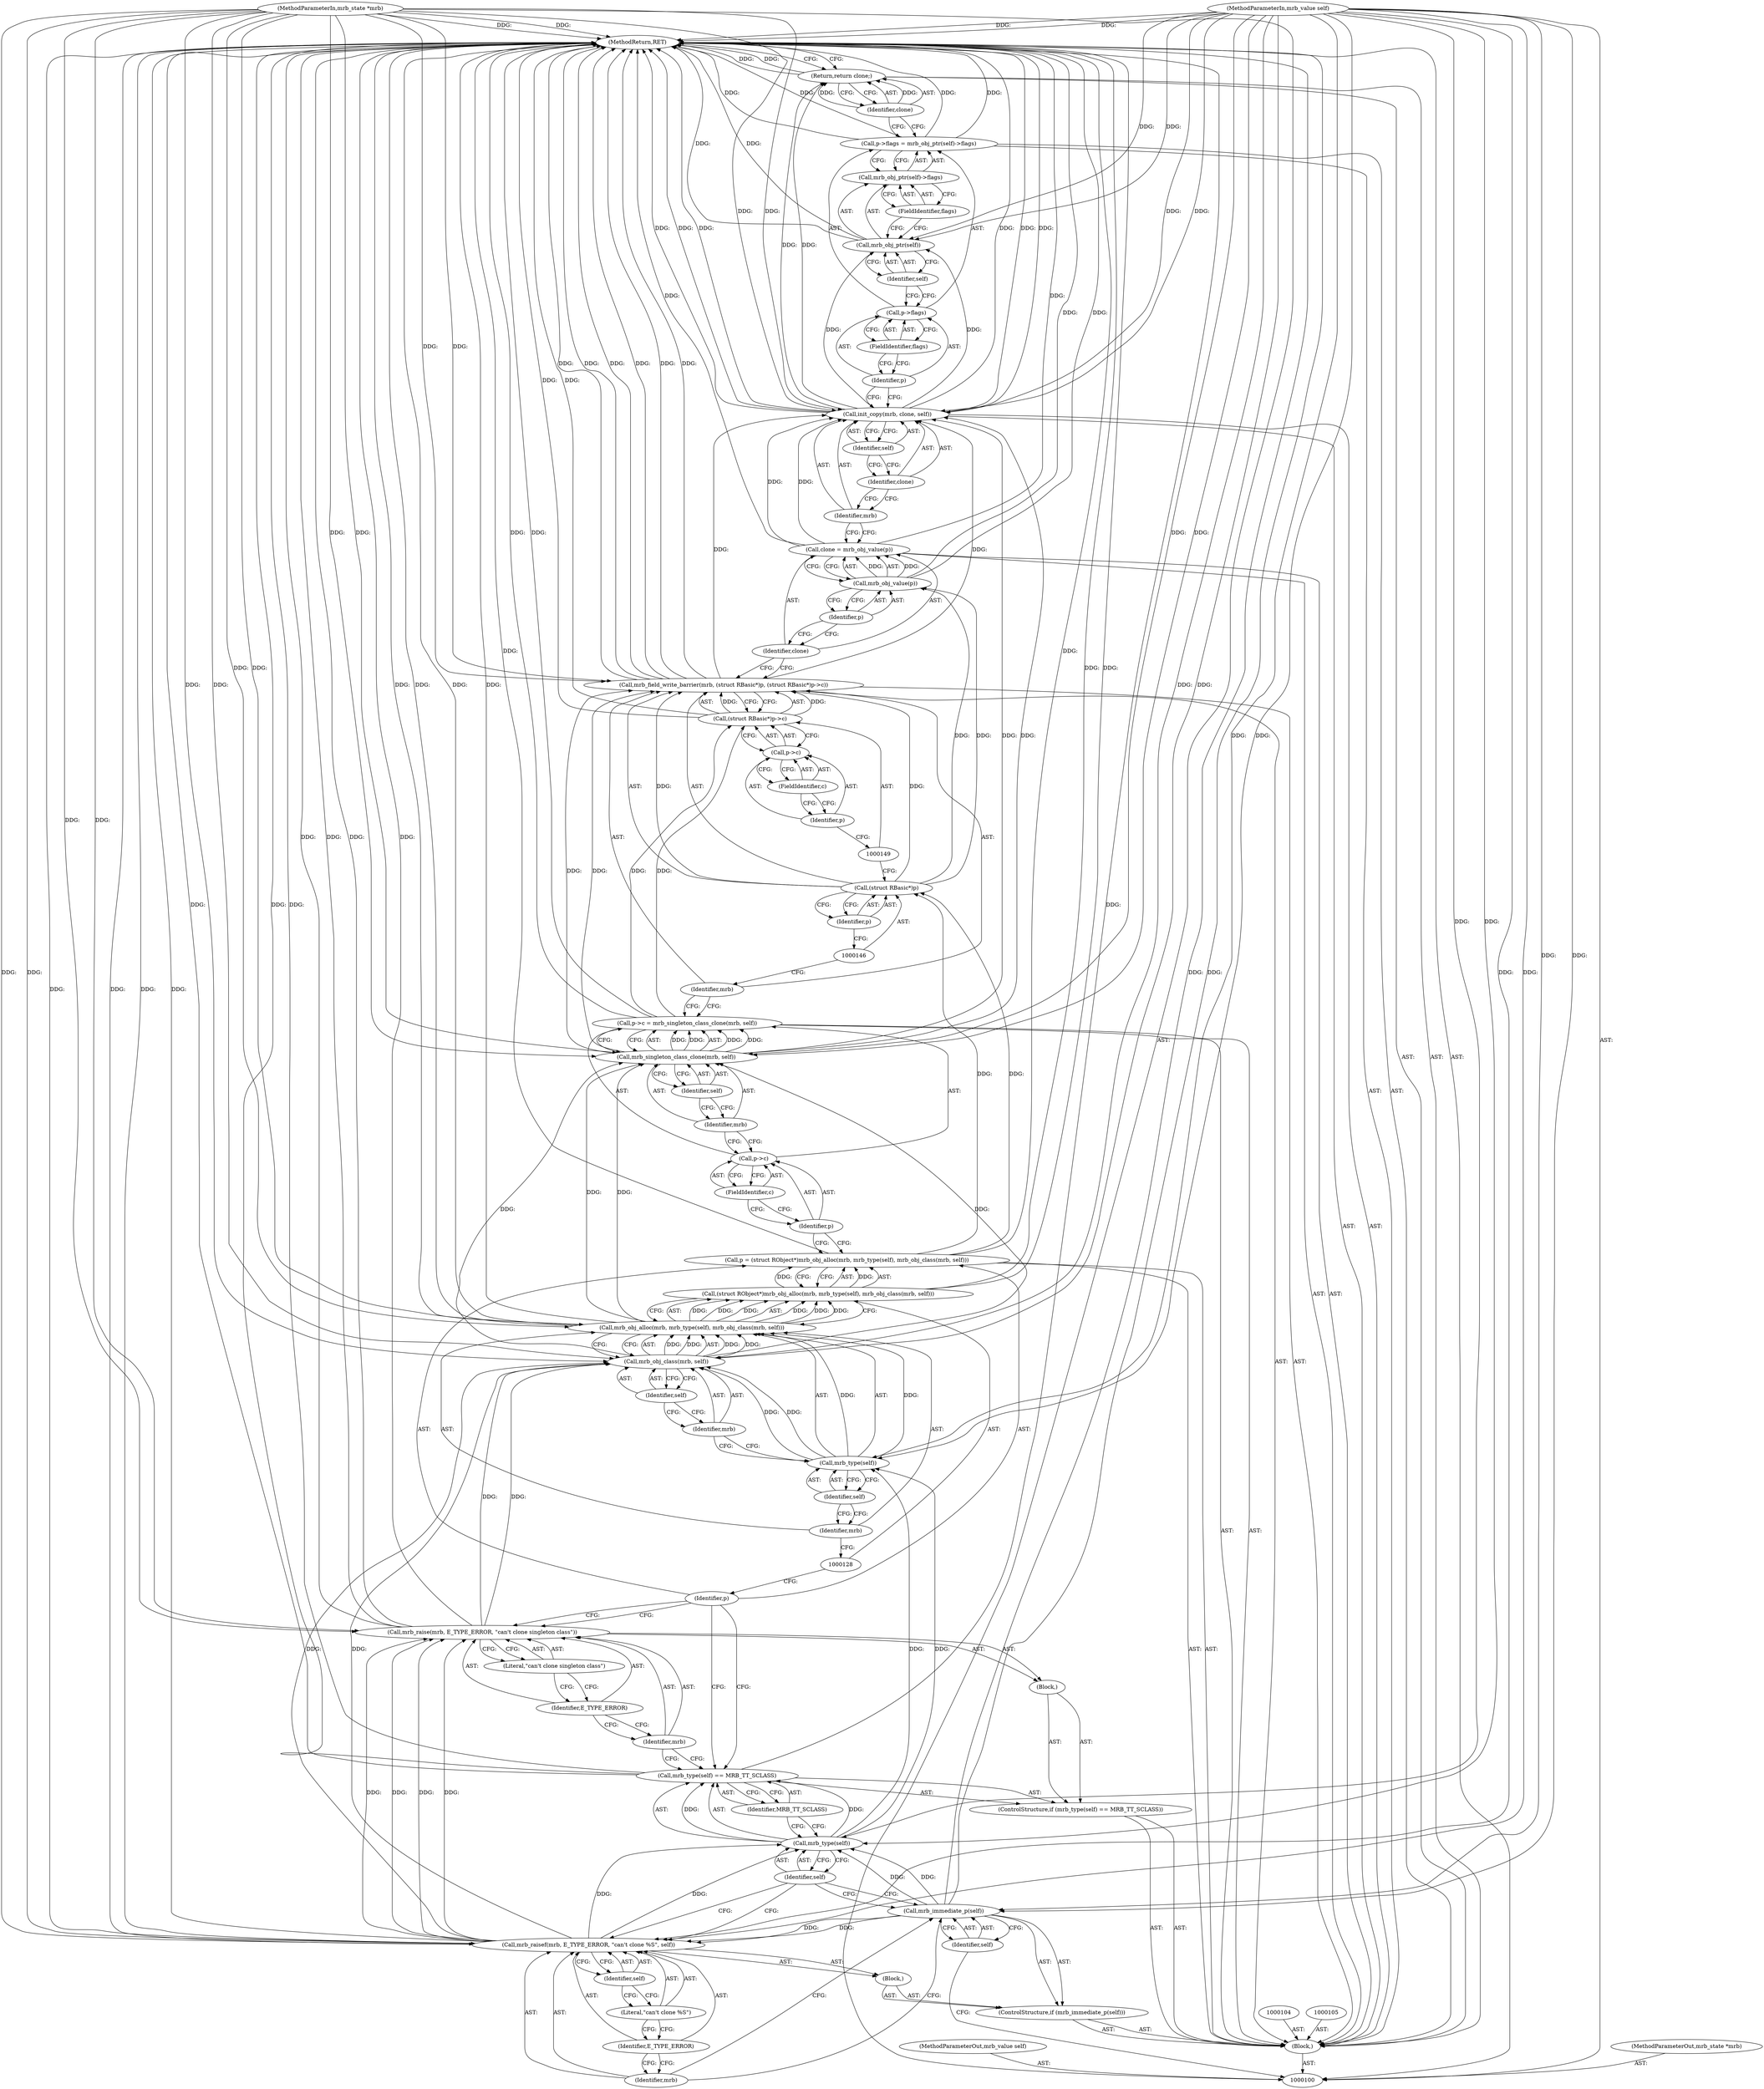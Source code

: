 digraph "1_mruby_55edae0226409de25e59922807cb09acb45731a2" {
"1000171" [label="(MethodReturn,RET)"];
"1000101" [label="(MethodParameterIn,mrb_state *mrb)"];
"1000257" [label="(MethodParameterOut,mrb_state *mrb)"];
"1000102" [label="(MethodParameterIn,mrb_value self)"];
"1000258" [label="(MethodParameterOut,mrb_value self)"];
"1000122" [label="(Identifier,mrb)"];
"1000123" [label="(Identifier,E_TYPE_ERROR)"];
"1000124" [label="(Literal,\"can't clone singleton class\")"];
"1000121" [label="(Call,mrb_raise(mrb, E_TYPE_ERROR, \"can't clone singleton class\"))"];
"1000125" [label="(Call,p = (struct RObject*)mrb_obj_alloc(mrb, mrb_type(self), mrb_obj_class(mrb, self)))"];
"1000126" [label="(Identifier,p)"];
"1000129" [label="(Call,mrb_obj_alloc(mrb, mrb_type(self), mrb_obj_class(mrb, self)))"];
"1000130" [label="(Identifier,mrb)"];
"1000131" [label="(Call,mrb_type(self))"];
"1000132" [label="(Identifier,self)"];
"1000133" [label="(Call,mrb_obj_class(mrb, self))"];
"1000127" [label="(Call,(struct RObject*)mrb_obj_alloc(mrb, mrb_type(self), mrb_obj_class(mrb, self)))"];
"1000134" [label="(Identifier,mrb)"];
"1000135" [label="(Identifier,self)"];
"1000136" [label="(Call,p->c = mrb_singleton_class_clone(mrb, self))"];
"1000137" [label="(Call,p->c)"];
"1000138" [label="(Identifier,p)"];
"1000141" [label="(Identifier,mrb)"];
"1000142" [label="(Identifier,self)"];
"1000139" [label="(FieldIdentifier,c)"];
"1000140" [label="(Call,mrb_singleton_class_clone(mrb, self))"];
"1000144" [label="(Identifier,mrb)"];
"1000143" [label="(Call,mrb_field_write_barrier(mrb, (struct RBasic*)p, (struct RBasic*)p->c))"];
"1000145" [label="(Call,(struct RBasic*)p)"];
"1000147" [label="(Identifier,p)"];
"1000148" [label="(Call,(struct RBasic*)p->c)"];
"1000150" [label="(Call,p->c)"];
"1000151" [label="(Identifier,p)"];
"1000152" [label="(FieldIdentifier,c)"];
"1000155" [label="(Call,mrb_obj_value(p))"];
"1000156" [label="(Identifier,p)"];
"1000153" [label="(Call,clone = mrb_obj_value(p))"];
"1000154" [label="(Identifier,clone)"];
"1000158" [label="(Identifier,mrb)"];
"1000159" [label="(Identifier,clone)"];
"1000160" [label="(Identifier,self)"];
"1000157" [label="(Call,init_copy(mrb, clone, self))"];
"1000165" [label="(Call,mrb_obj_ptr(self)->flags)"];
"1000166" [label="(Call,mrb_obj_ptr(self))"];
"1000161" [label="(Call,p->flags = mrb_obj_ptr(self)->flags)"];
"1000162" [label="(Call,p->flags)"];
"1000163" [label="(Identifier,p)"];
"1000167" [label="(Identifier,self)"];
"1000168" [label="(FieldIdentifier,flags)"];
"1000164" [label="(FieldIdentifier,flags)"];
"1000170" [label="(Identifier,clone)"];
"1000169" [label="(Return,return clone;)"];
"1000103" [label="(Block,)"];
"1000106" [label="(ControlStructure,if (mrb_immediate_p(self)))"];
"1000108" [label="(Identifier,self)"];
"1000109" [label="(Block,)"];
"1000107" [label="(Call,mrb_immediate_p(self))"];
"1000111" [label="(Identifier,mrb)"];
"1000112" [label="(Identifier,E_TYPE_ERROR)"];
"1000113" [label="(Literal,\"can't clone %S\")"];
"1000110" [label="(Call,mrb_raisef(mrb, E_TYPE_ERROR, \"can't clone %S\", self))"];
"1000114" [label="(Identifier,self)"];
"1000118" [label="(Identifier,self)"];
"1000115" [label="(ControlStructure,if (mrb_type(self) == MRB_TT_SCLASS))"];
"1000119" [label="(Identifier,MRB_TT_SCLASS)"];
"1000120" [label="(Block,)"];
"1000116" [label="(Call,mrb_type(self) == MRB_TT_SCLASS)"];
"1000117" [label="(Call,mrb_type(self))"];
"1000171" -> "1000100"  [label="AST: "];
"1000171" -> "1000169"  [label="CFG: "];
"1000169" -> "1000171"  [label="DDG: "];
"1000157" -> "1000171"  [label="DDG: "];
"1000157" -> "1000171"  [label="DDG: "];
"1000157" -> "1000171"  [label="DDG: "];
"1000107" -> "1000171"  [label="DDG: "];
"1000121" -> "1000171"  [label="DDG: "];
"1000121" -> "1000171"  [label="DDG: "];
"1000143" -> "1000171"  [label="DDG: "];
"1000143" -> "1000171"  [label="DDG: "];
"1000143" -> "1000171"  [label="DDG: "];
"1000148" -> "1000171"  [label="DDG: "];
"1000155" -> "1000171"  [label="DDG: "];
"1000116" -> "1000171"  [label="DDG: "];
"1000116" -> "1000171"  [label="DDG: "];
"1000161" -> "1000171"  [label="DDG: "];
"1000161" -> "1000171"  [label="DDG: "];
"1000136" -> "1000171"  [label="DDG: "];
"1000127" -> "1000171"  [label="DDG: "];
"1000153" -> "1000171"  [label="DDG: "];
"1000166" -> "1000171"  [label="DDG: "];
"1000125" -> "1000171"  [label="DDG: "];
"1000129" -> "1000171"  [label="DDG: "];
"1000129" -> "1000171"  [label="DDG: "];
"1000102" -> "1000171"  [label="DDG: "];
"1000110" -> "1000171"  [label="DDG: "];
"1000110" -> "1000171"  [label="DDG: "];
"1000101" -> "1000171"  [label="DDG: "];
"1000101" -> "1000100"  [label="AST: "];
"1000101" -> "1000171"  [label="DDG: "];
"1000101" -> "1000110"  [label="DDG: "];
"1000101" -> "1000121"  [label="DDG: "];
"1000101" -> "1000129"  [label="DDG: "];
"1000101" -> "1000133"  [label="DDG: "];
"1000101" -> "1000140"  [label="DDG: "];
"1000101" -> "1000143"  [label="DDG: "];
"1000101" -> "1000157"  [label="DDG: "];
"1000257" -> "1000100"  [label="AST: "];
"1000102" -> "1000100"  [label="AST: "];
"1000102" -> "1000171"  [label="DDG: "];
"1000102" -> "1000107"  [label="DDG: "];
"1000102" -> "1000110"  [label="DDG: "];
"1000102" -> "1000117"  [label="DDG: "];
"1000102" -> "1000131"  [label="DDG: "];
"1000102" -> "1000133"  [label="DDG: "];
"1000102" -> "1000140"  [label="DDG: "];
"1000102" -> "1000157"  [label="DDG: "];
"1000102" -> "1000166"  [label="DDG: "];
"1000258" -> "1000100"  [label="AST: "];
"1000122" -> "1000121"  [label="AST: "];
"1000122" -> "1000116"  [label="CFG: "];
"1000123" -> "1000122"  [label="CFG: "];
"1000123" -> "1000121"  [label="AST: "];
"1000123" -> "1000122"  [label="CFG: "];
"1000124" -> "1000123"  [label="CFG: "];
"1000124" -> "1000121"  [label="AST: "];
"1000124" -> "1000123"  [label="CFG: "];
"1000121" -> "1000124"  [label="CFG: "];
"1000121" -> "1000120"  [label="AST: "];
"1000121" -> "1000124"  [label="CFG: "];
"1000122" -> "1000121"  [label="AST: "];
"1000123" -> "1000121"  [label="AST: "];
"1000124" -> "1000121"  [label="AST: "];
"1000126" -> "1000121"  [label="CFG: "];
"1000121" -> "1000171"  [label="DDG: "];
"1000121" -> "1000171"  [label="DDG: "];
"1000110" -> "1000121"  [label="DDG: "];
"1000110" -> "1000121"  [label="DDG: "];
"1000101" -> "1000121"  [label="DDG: "];
"1000121" -> "1000133"  [label="DDG: "];
"1000125" -> "1000103"  [label="AST: "];
"1000125" -> "1000127"  [label="CFG: "];
"1000126" -> "1000125"  [label="AST: "];
"1000127" -> "1000125"  [label="AST: "];
"1000138" -> "1000125"  [label="CFG: "];
"1000125" -> "1000171"  [label="DDG: "];
"1000127" -> "1000125"  [label="DDG: "];
"1000125" -> "1000145"  [label="DDG: "];
"1000126" -> "1000125"  [label="AST: "];
"1000126" -> "1000121"  [label="CFG: "];
"1000126" -> "1000116"  [label="CFG: "];
"1000128" -> "1000126"  [label="CFG: "];
"1000129" -> "1000127"  [label="AST: "];
"1000129" -> "1000133"  [label="CFG: "];
"1000130" -> "1000129"  [label="AST: "];
"1000131" -> "1000129"  [label="AST: "];
"1000133" -> "1000129"  [label="AST: "];
"1000127" -> "1000129"  [label="CFG: "];
"1000129" -> "1000171"  [label="DDG: "];
"1000129" -> "1000171"  [label="DDG: "];
"1000129" -> "1000127"  [label="DDG: "];
"1000129" -> "1000127"  [label="DDG: "];
"1000129" -> "1000127"  [label="DDG: "];
"1000133" -> "1000129"  [label="DDG: "];
"1000133" -> "1000129"  [label="DDG: "];
"1000101" -> "1000129"  [label="DDG: "];
"1000131" -> "1000129"  [label="DDG: "];
"1000129" -> "1000140"  [label="DDG: "];
"1000130" -> "1000129"  [label="AST: "];
"1000130" -> "1000128"  [label="CFG: "];
"1000132" -> "1000130"  [label="CFG: "];
"1000131" -> "1000129"  [label="AST: "];
"1000131" -> "1000132"  [label="CFG: "];
"1000132" -> "1000131"  [label="AST: "];
"1000134" -> "1000131"  [label="CFG: "];
"1000131" -> "1000129"  [label="DDG: "];
"1000117" -> "1000131"  [label="DDG: "];
"1000102" -> "1000131"  [label="DDG: "];
"1000131" -> "1000133"  [label="DDG: "];
"1000132" -> "1000131"  [label="AST: "];
"1000132" -> "1000130"  [label="CFG: "];
"1000131" -> "1000132"  [label="CFG: "];
"1000133" -> "1000129"  [label="AST: "];
"1000133" -> "1000135"  [label="CFG: "];
"1000134" -> "1000133"  [label="AST: "];
"1000135" -> "1000133"  [label="AST: "];
"1000129" -> "1000133"  [label="CFG: "];
"1000133" -> "1000129"  [label="DDG: "];
"1000133" -> "1000129"  [label="DDG: "];
"1000121" -> "1000133"  [label="DDG: "];
"1000110" -> "1000133"  [label="DDG: "];
"1000101" -> "1000133"  [label="DDG: "];
"1000131" -> "1000133"  [label="DDG: "];
"1000102" -> "1000133"  [label="DDG: "];
"1000133" -> "1000140"  [label="DDG: "];
"1000127" -> "1000125"  [label="AST: "];
"1000127" -> "1000129"  [label="CFG: "];
"1000128" -> "1000127"  [label="AST: "];
"1000129" -> "1000127"  [label="AST: "];
"1000125" -> "1000127"  [label="CFG: "];
"1000127" -> "1000171"  [label="DDG: "];
"1000127" -> "1000125"  [label="DDG: "];
"1000129" -> "1000127"  [label="DDG: "];
"1000129" -> "1000127"  [label="DDG: "];
"1000129" -> "1000127"  [label="DDG: "];
"1000134" -> "1000133"  [label="AST: "];
"1000134" -> "1000131"  [label="CFG: "];
"1000135" -> "1000134"  [label="CFG: "];
"1000135" -> "1000133"  [label="AST: "];
"1000135" -> "1000134"  [label="CFG: "];
"1000133" -> "1000135"  [label="CFG: "];
"1000136" -> "1000103"  [label="AST: "];
"1000136" -> "1000140"  [label="CFG: "];
"1000137" -> "1000136"  [label="AST: "];
"1000140" -> "1000136"  [label="AST: "];
"1000144" -> "1000136"  [label="CFG: "];
"1000136" -> "1000171"  [label="DDG: "];
"1000140" -> "1000136"  [label="DDG: "];
"1000140" -> "1000136"  [label="DDG: "];
"1000136" -> "1000148"  [label="DDG: "];
"1000137" -> "1000136"  [label="AST: "];
"1000137" -> "1000139"  [label="CFG: "];
"1000138" -> "1000137"  [label="AST: "];
"1000139" -> "1000137"  [label="AST: "];
"1000141" -> "1000137"  [label="CFG: "];
"1000138" -> "1000137"  [label="AST: "];
"1000138" -> "1000125"  [label="CFG: "];
"1000139" -> "1000138"  [label="CFG: "];
"1000141" -> "1000140"  [label="AST: "];
"1000141" -> "1000137"  [label="CFG: "];
"1000142" -> "1000141"  [label="CFG: "];
"1000142" -> "1000140"  [label="AST: "];
"1000142" -> "1000141"  [label="CFG: "];
"1000140" -> "1000142"  [label="CFG: "];
"1000139" -> "1000137"  [label="AST: "];
"1000139" -> "1000138"  [label="CFG: "];
"1000137" -> "1000139"  [label="CFG: "];
"1000140" -> "1000136"  [label="AST: "];
"1000140" -> "1000142"  [label="CFG: "];
"1000141" -> "1000140"  [label="AST: "];
"1000142" -> "1000140"  [label="AST: "];
"1000136" -> "1000140"  [label="CFG: "];
"1000140" -> "1000136"  [label="DDG: "];
"1000140" -> "1000136"  [label="DDG: "];
"1000129" -> "1000140"  [label="DDG: "];
"1000101" -> "1000140"  [label="DDG: "];
"1000133" -> "1000140"  [label="DDG: "];
"1000102" -> "1000140"  [label="DDG: "];
"1000140" -> "1000143"  [label="DDG: "];
"1000140" -> "1000157"  [label="DDG: "];
"1000144" -> "1000143"  [label="AST: "];
"1000144" -> "1000136"  [label="CFG: "];
"1000146" -> "1000144"  [label="CFG: "];
"1000143" -> "1000103"  [label="AST: "];
"1000143" -> "1000148"  [label="CFG: "];
"1000144" -> "1000143"  [label="AST: "];
"1000145" -> "1000143"  [label="AST: "];
"1000148" -> "1000143"  [label="AST: "];
"1000154" -> "1000143"  [label="CFG: "];
"1000143" -> "1000171"  [label="DDG: "];
"1000143" -> "1000171"  [label="DDG: "];
"1000143" -> "1000171"  [label="DDG: "];
"1000140" -> "1000143"  [label="DDG: "];
"1000101" -> "1000143"  [label="DDG: "];
"1000145" -> "1000143"  [label="DDG: "];
"1000148" -> "1000143"  [label="DDG: "];
"1000143" -> "1000157"  [label="DDG: "];
"1000145" -> "1000143"  [label="AST: "];
"1000145" -> "1000147"  [label="CFG: "];
"1000146" -> "1000145"  [label="AST: "];
"1000147" -> "1000145"  [label="AST: "];
"1000149" -> "1000145"  [label="CFG: "];
"1000145" -> "1000143"  [label="DDG: "];
"1000125" -> "1000145"  [label="DDG: "];
"1000145" -> "1000155"  [label="DDG: "];
"1000147" -> "1000145"  [label="AST: "];
"1000147" -> "1000146"  [label="CFG: "];
"1000145" -> "1000147"  [label="CFG: "];
"1000148" -> "1000143"  [label="AST: "];
"1000148" -> "1000150"  [label="CFG: "];
"1000149" -> "1000148"  [label="AST: "];
"1000150" -> "1000148"  [label="AST: "];
"1000143" -> "1000148"  [label="CFG: "];
"1000148" -> "1000171"  [label="DDG: "];
"1000148" -> "1000143"  [label="DDG: "];
"1000136" -> "1000148"  [label="DDG: "];
"1000150" -> "1000148"  [label="AST: "];
"1000150" -> "1000152"  [label="CFG: "];
"1000151" -> "1000150"  [label="AST: "];
"1000152" -> "1000150"  [label="AST: "];
"1000148" -> "1000150"  [label="CFG: "];
"1000151" -> "1000150"  [label="AST: "];
"1000151" -> "1000149"  [label="CFG: "];
"1000152" -> "1000151"  [label="CFG: "];
"1000152" -> "1000150"  [label="AST: "];
"1000152" -> "1000151"  [label="CFG: "];
"1000150" -> "1000152"  [label="CFG: "];
"1000155" -> "1000153"  [label="AST: "];
"1000155" -> "1000156"  [label="CFG: "];
"1000156" -> "1000155"  [label="AST: "];
"1000153" -> "1000155"  [label="CFG: "];
"1000155" -> "1000171"  [label="DDG: "];
"1000155" -> "1000153"  [label="DDG: "];
"1000145" -> "1000155"  [label="DDG: "];
"1000156" -> "1000155"  [label="AST: "];
"1000156" -> "1000154"  [label="CFG: "];
"1000155" -> "1000156"  [label="CFG: "];
"1000153" -> "1000103"  [label="AST: "];
"1000153" -> "1000155"  [label="CFG: "];
"1000154" -> "1000153"  [label="AST: "];
"1000155" -> "1000153"  [label="AST: "];
"1000158" -> "1000153"  [label="CFG: "];
"1000153" -> "1000171"  [label="DDG: "];
"1000155" -> "1000153"  [label="DDG: "];
"1000153" -> "1000157"  [label="DDG: "];
"1000154" -> "1000153"  [label="AST: "];
"1000154" -> "1000143"  [label="CFG: "];
"1000156" -> "1000154"  [label="CFG: "];
"1000158" -> "1000157"  [label="AST: "];
"1000158" -> "1000153"  [label="CFG: "];
"1000159" -> "1000158"  [label="CFG: "];
"1000159" -> "1000157"  [label="AST: "];
"1000159" -> "1000158"  [label="CFG: "];
"1000160" -> "1000159"  [label="CFG: "];
"1000160" -> "1000157"  [label="AST: "];
"1000160" -> "1000159"  [label="CFG: "];
"1000157" -> "1000160"  [label="CFG: "];
"1000157" -> "1000103"  [label="AST: "];
"1000157" -> "1000160"  [label="CFG: "];
"1000158" -> "1000157"  [label="AST: "];
"1000159" -> "1000157"  [label="AST: "];
"1000160" -> "1000157"  [label="AST: "];
"1000163" -> "1000157"  [label="CFG: "];
"1000157" -> "1000171"  [label="DDG: "];
"1000157" -> "1000171"  [label="DDG: "];
"1000157" -> "1000171"  [label="DDG: "];
"1000143" -> "1000157"  [label="DDG: "];
"1000101" -> "1000157"  [label="DDG: "];
"1000153" -> "1000157"  [label="DDG: "];
"1000140" -> "1000157"  [label="DDG: "];
"1000102" -> "1000157"  [label="DDG: "];
"1000157" -> "1000166"  [label="DDG: "];
"1000157" -> "1000169"  [label="DDG: "];
"1000165" -> "1000161"  [label="AST: "];
"1000165" -> "1000168"  [label="CFG: "];
"1000166" -> "1000165"  [label="AST: "];
"1000168" -> "1000165"  [label="AST: "];
"1000161" -> "1000165"  [label="CFG: "];
"1000166" -> "1000165"  [label="AST: "];
"1000166" -> "1000167"  [label="CFG: "];
"1000167" -> "1000166"  [label="AST: "];
"1000168" -> "1000166"  [label="CFG: "];
"1000166" -> "1000171"  [label="DDG: "];
"1000157" -> "1000166"  [label="DDG: "];
"1000102" -> "1000166"  [label="DDG: "];
"1000161" -> "1000103"  [label="AST: "];
"1000161" -> "1000165"  [label="CFG: "];
"1000162" -> "1000161"  [label="AST: "];
"1000165" -> "1000161"  [label="AST: "];
"1000170" -> "1000161"  [label="CFG: "];
"1000161" -> "1000171"  [label="DDG: "];
"1000161" -> "1000171"  [label="DDG: "];
"1000162" -> "1000161"  [label="AST: "];
"1000162" -> "1000164"  [label="CFG: "];
"1000163" -> "1000162"  [label="AST: "];
"1000164" -> "1000162"  [label="AST: "];
"1000167" -> "1000162"  [label="CFG: "];
"1000163" -> "1000162"  [label="AST: "];
"1000163" -> "1000157"  [label="CFG: "];
"1000164" -> "1000163"  [label="CFG: "];
"1000167" -> "1000166"  [label="AST: "];
"1000167" -> "1000162"  [label="CFG: "];
"1000166" -> "1000167"  [label="CFG: "];
"1000168" -> "1000165"  [label="AST: "];
"1000168" -> "1000166"  [label="CFG: "];
"1000165" -> "1000168"  [label="CFG: "];
"1000164" -> "1000162"  [label="AST: "];
"1000164" -> "1000163"  [label="CFG: "];
"1000162" -> "1000164"  [label="CFG: "];
"1000170" -> "1000169"  [label="AST: "];
"1000170" -> "1000161"  [label="CFG: "];
"1000169" -> "1000170"  [label="CFG: "];
"1000170" -> "1000169"  [label="DDG: "];
"1000169" -> "1000103"  [label="AST: "];
"1000169" -> "1000170"  [label="CFG: "];
"1000170" -> "1000169"  [label="AST: "];
"1000171" -> "1000169"  [label="CFG: "];
"1000169" -> "1000171"  [label="DDG: "];
"1000170" -> "1000169"  [label="DDG: "];
"1000157" -> "1000169"  [label="DDG: "];
"1000103" -> "1000100"  [label="AST: "];
"1000104" -> "1000103"  [label="AST: "];
"1000105" -> "1000103"  [label="AST: "];
"1000106" -> "1000103"  [label="AST: "];
"1000115" -> "1000103"  [label="AST: "];
"1000125" -> "1000103"  [label="AST: "];
"1000136" -> "1000103"  [label="AST: "];
"1000143" -> "1000103"  [label="AST: "];
"1000153" -> "1000103"  [label="AST: "];
"1000157" -> "1000103"  [label="AST: "];
"1000161" -> "1000103"  [label="AST: "];
"1000169" -> "1000103"  [label="AST: "];
"1000106" -> "1000103"  [label="AST: "];
"1000107" -> "1000106"  [label="AST: "];
"1000109" -> "1000106"  [label="AST: "];
"1000108" -> "1000107"  [label="AST: "];
"1000108" -> "1000100"  [label="CFG: "];
"1000107" -> "1000108"  [label="CFG: "];
"1000109" -> "1000106"  [label="AST: "];
"1000110" -> "1000109"  [label="AST: "];
"1000107" -> "1000106"  [label="AST: "];
"1000107" -> "1000108"  [label="CFG: "];
"1000108" -> "1000107"  [label="AST: "];
"1000111" -> "1000107"  [label="CFG: "];
"1000118" -> "1000107"  [label="CFG: "];
"1000107" -> "1000171"  [label="DDG: "];
"1000102" -> "1000107"  [label="DDG: "];
"1000107" -> "1000110"  [label="DDG: "];
"1000107" -> "1000117"  [label="DDG: "];
"1000111" -> "1000110"  [label="AST: "];
"1000111" -> "1000107"  [label="CFG: "];
"1000112" -> "1000111"  [label="CFG: "];
"1000112" -> "1000110"  [label="AST: "];
"1000112" -> "1000111"  [label="CFG: "];
"1000113" -> "1000112"  [label="CFG: "];
"1000113" -> "1000110"  [label="AST: "];
"1000113" -> "1000112"  [label="CFG: "];
"1000114" -> "1000113"  [label="CFG: "];
"1000110" -> "1000109"  [label="AST: "];
"1000110" -> "1000114"  [label="CFG: "];
"1000111" -> "1000110"  [label="AST: "];
"1000112" -> "1000110"  [label="AST: "];
"1000113" -> "1000110"  [label="AST: "];
"1000114" -> "1000110"  [label="AST: "];
"1000118" -> "1000110"  [label="CFG: "];
"1000110" -> "1000171"  [label="DDG: "];
"1000110" -> "1000171"  [label="DDG: "];
"1000101" -> "1000110"  [label="DDG: "];
"1000107" -> "1000110"  [label="DDG: "];
"1000102" -> "1000110"  [label="DDG: "];
"1000110" -> "1000117"  [label="DDG: "];
"1000110" -> "1000121"  [label="DDG: "];
"1000110" -> "1000121"  [label="DDG: "];
"1000110" -> "1000133"  [label="DDG: "];
"1000114" -> "1000110"  [label="AST: "];
"1000114" -> "1000113"  [label="CFG: "];
"1000110" -> "1000114"  [label="CFG: "];
"1000118" -> "1000117"  [label="AST: "];
"1000118" -> "1000110"  [label="CFG: "];
"1000118" -> "1000107"  [label="CFG: "];
"1000117" -> "1000118"  [label="CFG: "];
"1000115" -> "1000103"  [label="AST: "];
"1000116" -> "1000115"  [label="AST: "];
"1000120" -> "1000115"  [label="AST: "];
"1000119" -> "1000116"  [label="AST: "];
"1000119" -> "1000117"  [label="CFG: "];
"1000116" -> "1000119"  [label="CFG: "];
"1000120" -> "1000115"  [label="AST: "];
"1000121" -> "1000120"  [label="AST: "];
"1000116" -> "1000115"  [label="AST: "];
"1000116" -> "1000119"  [label="CFG: "];
"1000117" -> "1000116"  [label="AST: "];
"1000119" -> "1000116"  [label="AST: "];
"1000122" -> "1000116"  [label="CFG: "];
"1000126" -> "1000116"  [label="CFG: "];
"1000116" -> "1000171"  [label="DDG: "];
"1000116" -> "1000171"  [label="DDG: "];
"1000117" -> "1000116"  [label="DDG: "];
"1000117" -> "1000116"  [label="AST: "];
"1000117" -> "1000118"  [label="CFG: "];
"1000118" -> "1000117"  [label="AST: "];
"1000119" -> "1000117"  [label="CFG: "];
"1000117" -> "1000116"  [label="DDG: "];
"1000107" -> "1000117"  [label="DDG: "];
"1000110" -> "1000117"  [label="DDG: "];
"1000102" -> "1000117"  [label="DDG: "];
"1000117" -> "1000131"  [label="DDG: "];
}
